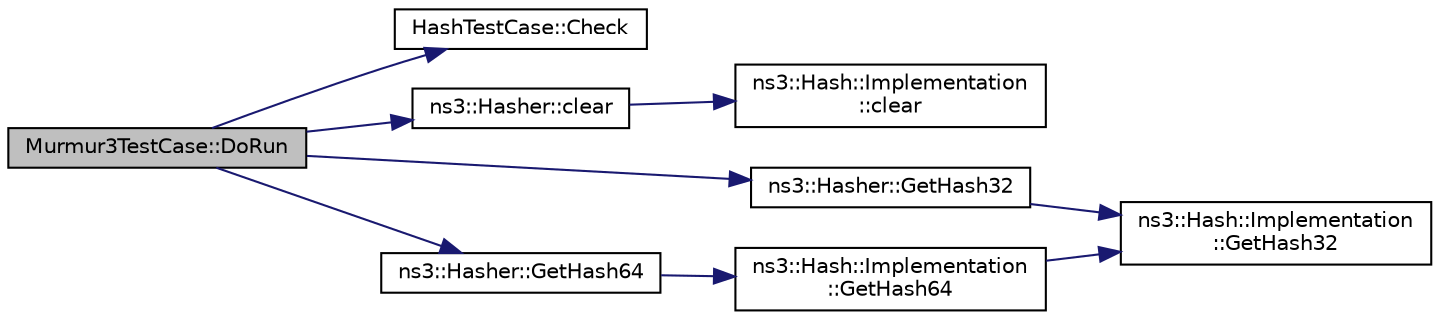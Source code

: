 digraph "Murmur3TestCase::DoRun"
{
  edge [fontname="Helvetica",fontsize="10",labelfontname="Helvetica",labelfontsize="10"];
  node [fontname="Helvetica",fontsize="10",shape=record];
  rankdir="LR";
  Node1 [label="Murmur3TestCase::DoRun",height=0.2,width=0.4,color="black", fillcolor="grey75", style="filled", fontcolor="black"];
  Node1 -> Node2 [color="midnightblue",fontsize="10",style="solid"];
  Node2 [label="HashTestCase::Check",height=0.2,width=0.4,color="black", fillcolor="white", style="filled",URL="$d2/db3/classHashTestCase.html#a798edd071714c5f3ff76a087622e097c"];
  Node1 -> Node3 [color="midnightblue",fontsize="10",style="solid"];
  Node3 [label="ns3::Hasher::clear",height=0.2,width=0.4,color="black", fillcolor="white", style="filled",URL="$d3/dea/classns3_1_1Hasher.html#a629108aa89019d84af8b2d85c7185f54"];
  Node3 -> Node4 [color="midnightblue",fontsize="10",style="solid"];
  Node4 [label="ns3::Hash::Implementation\l::clear",height=0.2,width=0.4,color="black", fillcolor="white", style="filled",URL="$df/d47/classns3_1_1Hash_1_1Implementation.html#a5d4e565e4292e8ada991ccc1e28bb3d1"];
  Node1 -> Node5 [color="midnightblue",fontsize="10",style="solid"];
  Node5 [label="ns3::Hasher::GetHash32",height=0.2,width=0.4,color="black", fillcolor="white", style="filled",URL="$d3/dea/classns3_1_1Hasher.html#ae3508556dba4c2f4fc4901a059623117"];
  Node5 -> Node6 [color="midnightblue",fontsize="10",style="solid"];
  Node6 [label="ns3::Hash::Implementation\l::GetHash32",height=0.2,width=0.4,color="black", fillcolor="white", style="filled",URL="$df/d47/classns3_1_1Hash_1_1Implementation.html#a8389694c8a89ec15f4f356ef52fe8891"];
  Node1 -> Node7 [color="midnightblue",fontsize="10",style="solid"];
  Node7 [label="ns3::Hasher::GetHash64",height=0.2,width=0.4,color="black", fillcolor="white", style="filled",URL="$d3/dea/classns3_1_1Hasher.html#a88d83c8f9ae40f84df743b3efae2d9ce"];
  Node7 -> Node8 [color="midnightblue",fontsize="10",style="solid"];
  Node8 [label="ns3::Hash::Implementation\l::GetHash64",height=0.2,width=0.4,color="black", fillcolor="white", style="filled",URL="$df/d47/classns3_1_1Hash_1_1Implementation.html#ae11335959394d22427d81abfa520106a"];
  Node8 -> Node6 [color="midnightblue",fontsize="10",style="solid"];
}

